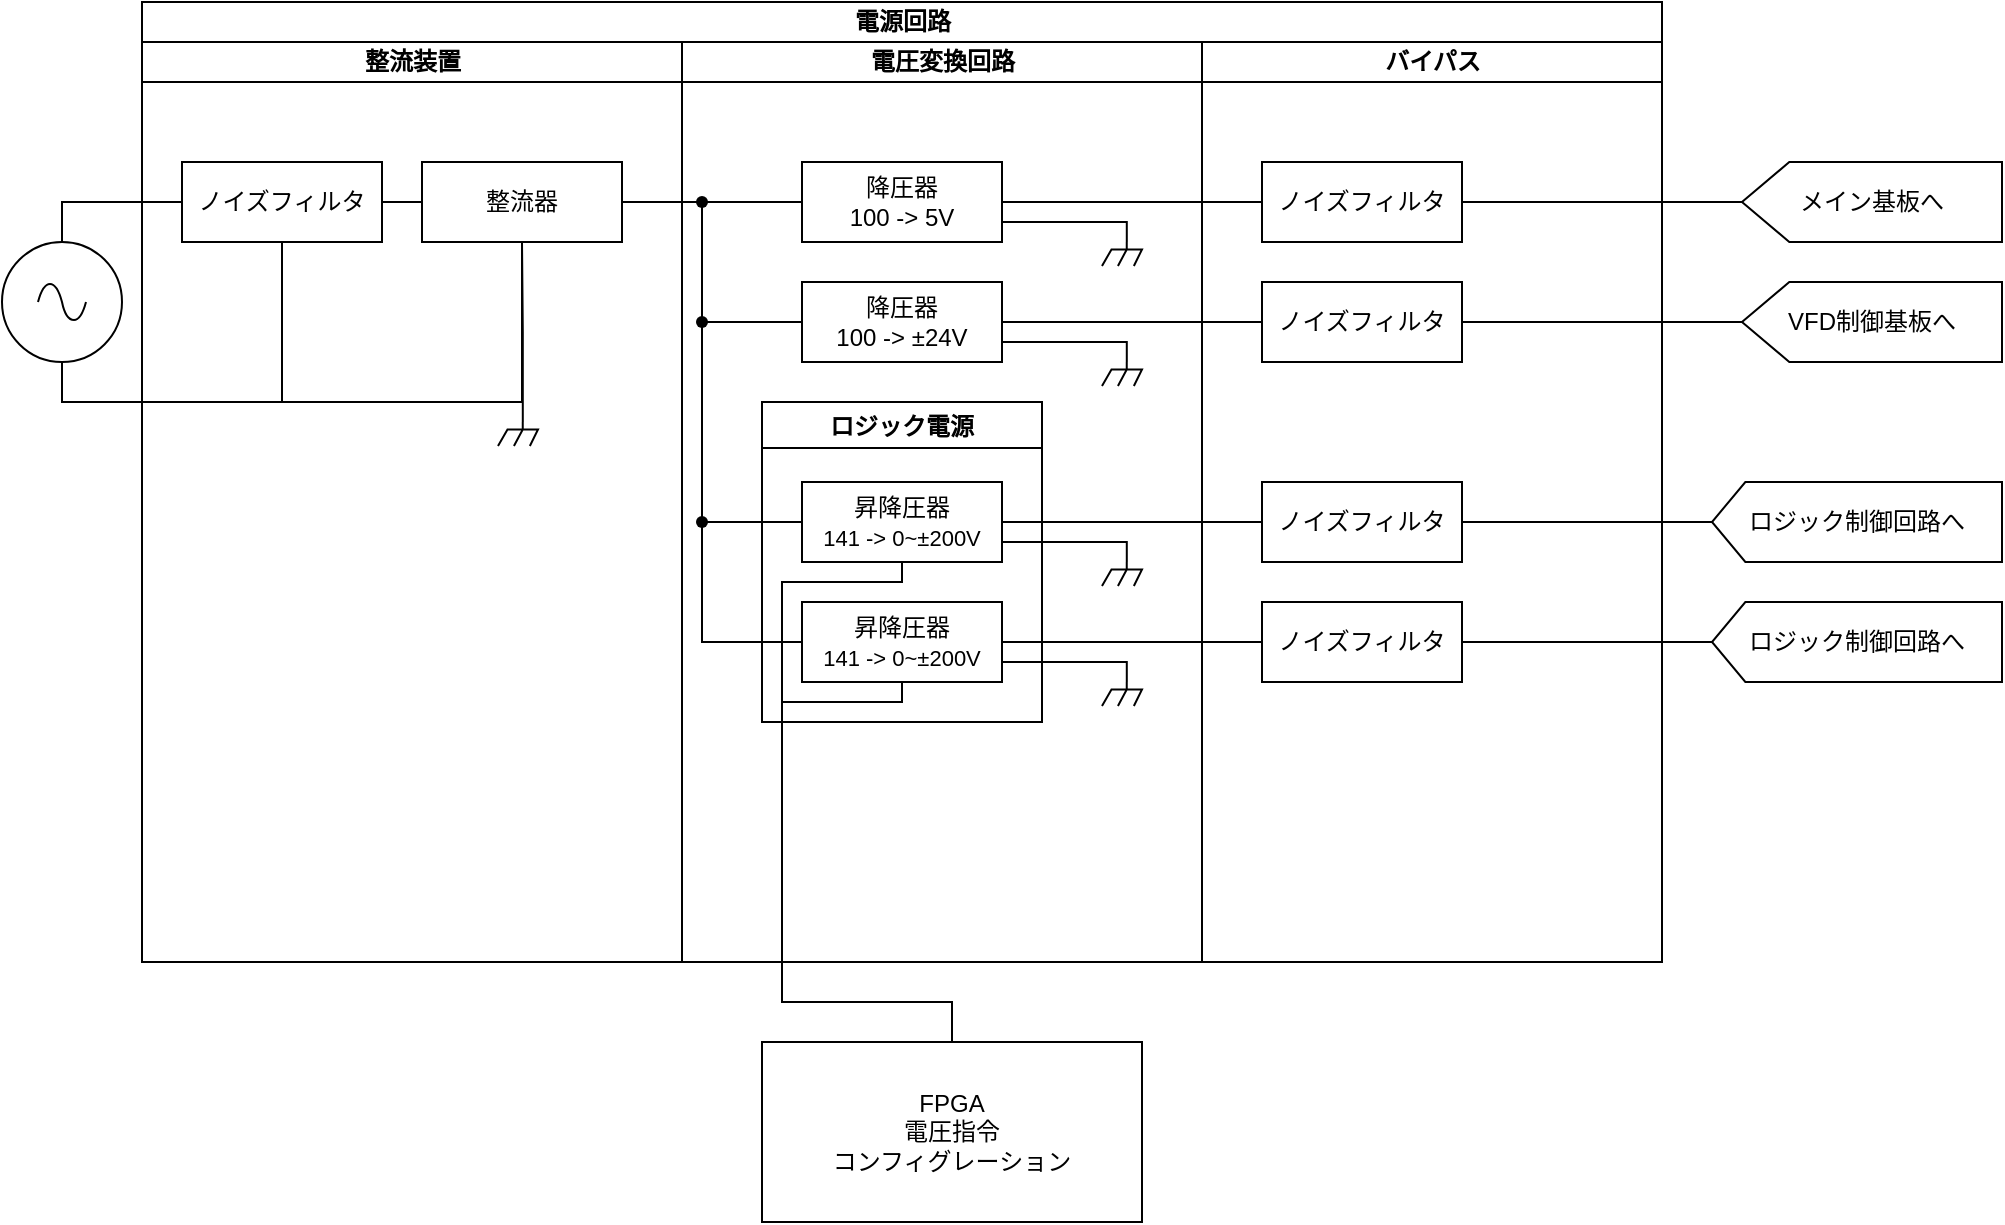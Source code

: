 <mxfile version="24.0.4" type="device">
  <diagram name="ページ1" id="MVhltHhQwK1aXUbjiPvW">
    <mxGraphModel dx="1434" dy="934" grid="1" gridSize="10" guides="1" tooltips="1" connect="1" arrows="1" fold="1" page="1" pageScale="1" pageWidth="1169" pageHeight="827" math="0" shadow="0">
      <root>
        <mxCell id="0" />
        <mxCell id="-31sPbP36zTMSeLjnYoi-22" value="背景" style="" parent="0" />
        <mxCell id="-31sPbP36zTMSeLjnYoi-18" value="電源回路" style="swimlane;childLayout=stackLayout;resizeParent=1;resizeParentMax=0;startSize=20;html=1;" parent="-31sPbP36zTMSeLjnYoi-22" vertex="1">
          <mxGeometry x="155" y="109" width="760" height="480" as="geometry" />
        </mxCell>
        <mxCell id="-31sPbP36zTMSeLjnYoi-19" value="整流装置" style="swimlane;startSize=20;html=1;" parent="-31sPbP36zTMSeLjnYoi-18" vertex="1">
          <mxGeometry y="20" width="270" height="460" as="geometry" />
        </mxCell>
        <mxCell id="-31sPbP36zTMSeLjnYoi-20" value="電圧変換回路" style="swimlane;startSize=20;html=1;" parent="-31sPbP36zTMSeLjnYoi-18" vertex="1">
          <mxGeometry x="270" y="20" width="260" height="460" as="geometry" />
        </mxCell>
        <mxCell id="-31sPbP36zTMSeLjnYoi-21" value="バイパス" style="swimlane;startSize=20;html=1;" parent="-31sPbP36zTMSeLjnYoi-18" vertex="1">
          <mxGeometry x="530" y="20" width="230" height="460" as="geometry" />
        </mxCell>
        <mxCell id="-31sPbP36zTMSeLjnYoi-46" value="ノイズフィルタ" style="whiteSpace=wrap;html=1;verticalAlign=middle;pointerEvents=1;shadow=0;dashed=0;" parent="-31sPbP36zTMSeLjnYoi-21" vertex="1">
          <mxGeometry x="30" y="60" width="100" height="40" as="geometry" />
        </mxCell>
        <mxCell id="-31sPbP36zTMSeLjnYoi-87" value="ノイズフィルタ" style="whiteSpace=wrap;html=1;verticalAlign=middle;pointerEvents=1;shadow=0;dashed=0;" parent="-31sPbP36zTMSeLjnYoi-21" vertex="1">
          <mxGeometry x="30" y="120" width="100" height="40" as="geometry" />
        </mxCell>
        <mxCell id="-31sPbP36zTMSeLjnYoi-88" value="ノイズフィルタ" style="whiteSpace=wrap;html=1;verticalAlign=middle;pointerEvents=1;shadow=0;dashed=0;" parent="-31sPbP36zTMSeLjnYoi-21" vertex="1">
          <mxGeometry x="30" y="220" width="100" height="40" as="geometry" />
        </mxCell>
        <mxCell id="-31sPbP36zTMSeLjnYoi-90" value="ノイズフィルタ" style="whiteSpace=wrap;html=1;verticalAlign=middle;pointerEvents=1;shadow=0;dashed=0;" parent="-31sPbP36zTMSeLjnYoi-21" vertex="1">
          <mxGeometry x="30" y="280" width="100" height="40" as="geometry" />
        </mxCell>
        <mxCell id="-31sPbP36zTMSeLjnYoi-84" value="&lt;font style=&quot;font-size: 12px;&quot;&gt;FPGA&lt;br style=&quot;font-size: 12px;&quot;&gt;電圧指令&lt;br style=&quot;font-size: 12px;&quot;&gt;コンフィグレーション&lt;/font&gt;" style="whiteSpace=wrap;html=1;verticalAlign=middle;pointerEvents=1;shadow=0;dashed=0;fontSize=12;" parent="-31sPbP36zTMSeLjnYoi-22" vertex="1">
          <mxGeometry x="465" y="629" width="190" height="90" as="geometry" />
        </mxCell>
        <mxCell id="-31sPbP36zTMSeLjnYoi-92" style="edgeStyle=orthogonalEdgeStyle;rounded=0;orthogonalLoop=1;jettySize=auto;html=1;entryX=0;entryY=0.5;entryDx=0;entryDy=0;strokeColor=default;align=center;verticalAlign=middle;fontFamily=Helvetica;fontSize=12;fontColor=default;labelBackgroundColor=default;startSize=8;endArrow=none;endSize=8;endFill=0;" parent="-31sPbP36zTMSeLjnYoi-22" source="-31sPbP36zTMSeLjnYoi-36" target="-31sPbP36zTMSeLjnYoi-90" edge="1">
          <mxGeometry relative="1" as="geometry" />
        </mxCell>
        <mxCell id="-31sPbP36zTMSeLjnYoi-93" style="edgeStyle=orthogonalEdgeStyle;rounded=0;orthogonalLoop=1;jettySize=auto;html=1;entryX=0;entryY=0.5;entryDx=0;entryDy=0;strokeColor=default;align=center;verticalAlign=middle;fontFamily=Helvetica;fontSize=12;fontColor=default;labelBackgroundColor=default;startSize=8;endArrow=none;endFill=0;endSize=8;" parent="-31sPbP36zTMSeLjnYoi-22" source="-31sPbP36zTMSeLjnYoi-32" target="-31sPbP36zTMSeLjnYoi-88" edge="1">
          <mxGeometry relative="1" as="geometry" />
        </mxCell>
        <mxCell id="-31sPbP36zTMSeLjnYoi-94" style="edgeStyle=orthogonalEdgeStyle;rounded=0;orthogonalLoop=1;jettySize=auto;html=1;entryX=0;entryY=0.5;entryDx=0;entryDy=0;strokeColor=default;align=center;verticalAlign=middle;fontFamily=Helvetica;fontSize=12;fontColor=default;labelBackgroundColor=default;startSize=8;endArrow=none;endFill=0;endSize=8;" parent="-31sPbP36zTMSeLjnYoi-22" source="-31sPbP36zTMSeLjnYoi-30" target="-31sPbP36zTMSeLjnYoi-87" edge="1">
          <mxGeometry relative="1" as="geometry" />
        </mxCell>
        <mxCell id="-31sPbP36zTMSeLjnYoi-111" value="メイン基板へ" style="shape=offPageConnector;whiteSpace=wrap;html=1;fontFamily=Helvetica;fontSize=12;fontColor=default;labelBackgroundColor=default;direction=south;size=0.182;" parent="-31sPbP36zTMSeLjnYoi-22" vertex="1">
          <mxGeometry x="955" y="189" width="130" height="40" as="geometry" />
        </mxCell>
        <mxCell id="-31sPbP36zTMSeLjnYoi-112" value="VFD制御基板へ" style="shape=offPageConnector;whiteSpace=wrap;html=1;fontFamily=Helvetica;fontSize=12;fontColor=default;labelBackgroundColor=default;direction=south;size=0.182;" parent="-31sPbP36zTMSeLjnYoi-22" vertex="1">
          <mxGeometry x="955" y="249" width="130" height="40" as="geometry" />
        </mxCell>
        <mxCell id="-31sPbP36zTMSeLjnYoi-114" value="ロジック制御回路へ" style="shape=offPageConnector;whiteSpace=wrap;html=1;fontFamily=Helvetica;fontSize=12;fontColor=default;labelBackgroundColor=default;direction=south;size=0.115;" parent="-31sPbP36zTMSeLjnYoi-22" vertex="1">
          <mxGeometry x="940" y="349" width="145" height="40" as="geometry" />
        </mxCell>
        <mxCell id="-31sPbP36zTMSeLjnYoi-115" value="ロジック制御回路へ" style="shape=offPageConnector;whiteSpace=wrap;html=1;fontFamily=Helvetica;fontSize=12;fontColor=default;labelBackgroundColor=default;direction=south;size=0.115;" parent="-31sPbP36zTMSeLjnYoi-22" vertex="1">
          <mxGeometry x="940" y="409" width="145" height="40" as="geometry" />
        </mxCell>
        <mxCell id="-31sPbP36zTMSeLjnYoi-116" style="edgeStyle=orthogonalEdgeStyle;rounded=0;orthogonalLoop=1;jettySize=auto;html=1;entryX=0.5;entryY=1;entryDx=0;entryDy=0;strokeColor=default;align=center;verticalAlign=middle;fontFamily=Helvetica;fontSize=12;fontColor=default;labelBackgroundColor=default;startSize=8;endArrow=none;endFill=0;endSize=8;" parent="-31sPbP36zTMSeLjnYoi-22" source="-31sPbP36zTMSeLjnYoi-46" target="-31sPbP36zTMSeLjnYoi-111" edge="1">
          <mxGeometry relative="1" as="geometry" />
        </mxCell>
        <mxCell id="-31sPbP36zTMSeLjnYoi-117" style="edgeStyle=orthogonalEdgeStyle;rounded=0;orthogonalLoop=1;jettySize=auto;html=1;entryX=0.5;entryY=1;entryDx=0;entryDy=0;strokeColor=default;align=center;verticalAlign=middle;fontFamily=Helvetica;fontSize=12;fontColor=default;labelBackgroundColor=default;startSize=8;endArrow=none;endFill=0;endSize=8;" parent="-31sPbP36zTMSeLjnYoi-22" source="-31sPbP36zTMSeLjnYoi-87" target="-31sPbP36zTMSeLjnYoi-112" edge="1">
          <mxGeometry relative="1" as="geometry" />
        </mxCell>
        <mxCell id="-31sPbP36zTMSeLjnYoi-118" style="edgeStyle=orthogonalEdgeStyle;rounded=0;orthogonalLoop=1;jettySize=auto;html=1;entryX=0.5;entryY=1;entryDx=0;entryDy=0;strokeColor=default;align=center;verticalAlign=middle;fontFamily=Helvetica;fontSize=12;fontColor=default;labelBackgroundColor=default;startSize=8;endArrow=none;endFill=0;endSize=8;" parent="-31sPbP36zTMSeLjnYoi-22" source="-31sPbP36zTMSeLjnYoi-88" target="-31sPbP36zTMSeLjnYoi-114" edge="1">
          <mxGeometry relative="1" as="geometry" />
        </mxCell>
        <mxCell id="-31sPbP36zTMSeLjnYoi-119" style="edgeStyle=orthogonalEdgeStyle;rounded=0;orthogonalLoop=1;jettySize=auto;html=1;entryX=0.5;entryY=1;entryDx=0;entryDy=0;strokeColor=default;align=center;verticalAlign=middle;fontFamily=Helvetica;fontSize=12;fontColor=default;labelBackgroundColor=default;startSize=8;endArrow=none;endFill=0;endSize=8;" parent="-31sPbP36zTMSeLjnYoi-22" source="-31sPbP36zTMSeLjnYoi-90" target="-31sPbP36zTMSeLjnYoi-115" edge="1">
          <mxGeometry relative="1" as="geometry" />
        </mxCell>
        <mxCell id="1" value="モデル" parent="0" />
        <mxCell id="-31sPbP36zTMSeLjnYoi-8" value="ノイズフィルタ" style="whiteSpace=wrap;html=1;verticalAlign=middle;pointerEvents=1;shadow=0;dashed=0;" parent="1" vertex="1">
          <mxGeometry x="175" y="189" width="100" height="40" as="geometry" />
        </mxCell>
        <mxCell id="-31sPbP36zTMSeLjnYoi-77" style="edgeStyle=orthogonalEdgeStyle;rounded=0;orthogonalLoop=1;jettySize=auto;html=1;exitX=0.5;exitY=0;exitDx=0;exitDy=0;exitPerimeter=0;entryX=0;entryY=0.5;entryDx=0;entryDy=0;strokeColor=default;align=center;verticalAlign=middle;fontFamily=Helvetica;fontSize=12;fontColor=default;labelBackgroundColor=default;startSize=8;endArrow=none;endSize=8;endFill=0;" parent="1" source="-31sPbP36zTMSeLjnYoi-5" target="-31sPbP36zTMSeLjnYoi-8" edge="1">
          <mxGeometry relative="1" as="geometry" />
        </mxCell>
        <mxCell id="-31sPbP36zTMSeLjnYoi-5" value="" style="pointerEvents=1;verticalLabelPosition=bottom;shadow=0;dashed=0;align=center;html=1;verticalAlign=top;shape=mxgraph.electrical.signal_sources.source;aspect=fixed;points=[[0.5,0,0],[1,0.5,0],[0.5,1,0],[0,0.5,0]];elSignalType=ac;" parent="1" vertex="1">
          <mxGeometry x="85" y="229" width="60" height="60" as="geometry" />
        </mxCell>
        <mxCell id="-31sPbP36zTMSeLjnYoi-15" value="整流器" style="whiteSpace=wrap;html=1;verticalAlign=middle;pointerEvents=1;shadow=0;dashed=0;" parent="1" vertex="1">
          <mxGeometry x="295" y="189" width="100" height="40" as="geometry" />
        </mxCell>
        <mxCell id="-31sPbP36zTMSeLjnYoi-16" style="edgeStyle=none;curved=1;rounded=0;orthogonalLoop=1;jettySize=auto;html=1;fontSize=12;startSize=8;endSize=8;endArrow=none;endFill=0;" parent="1" source="-31sPbP36zTMSeLjnYoi-8" target="-31sPbP36zTMSeLjnYoi-15" edge="1">
          <mxGeometry relative="1" as="geometry" />
        </mxCell>
        <mxCell id="-31sPbP36zTMSeLjnYoi-17" style="edgeStyle=orthogonalEdgeStyle;rounded=0;orthogonalLoop=1;jettySize=auto;html=1;fontSize=12;startSize=8;endSize=8;endArrow=none;endFill=0;entryX=0.5;entryY=1;entryDx=0;entryDy=0;entryPerimeter=0;" parent="1" source="-31sPbP36zTMSeLjnYoi-15" target="-31sPbP36zTMSeLjnYoi-5" edge="1">
          <mxGeometry relative="1" as="geometry">
            <mxPoint x="215" y="369" as="targetPoint" />
            <Array as="points">
              <mxPoint x="345" y="309" />
              <mxPoint x="115" y="309" />
            </Array>
          </mxGeometry>
        </mxCell>
        <mxCell id="-31sPbP36zTMSeLjnYoi-47" style="edgeStyle=none;curved=1;rounded=0;orthogonalLoop=1;jettySize=auto;html=1;fontSize=12;startSize=8;endSize=8;endArrow=none;endFill=0;" parent="1" source="-31sPbP36zTMSeLjnYoi-28" target="-31sPbP36zTMSeLjnYoi-46" edge="1">
          <mxGeometry relative="1" as="geometry" />
        </mxCell>
        <mxCell id="-31sPbP36zTMSeLjnYoi-28" value="降圧器&lt;br&gt;100 -&amp;gt; 5V" style="whiteSpace=wrap;html=1;verticalAlign=middle;pointerEvents=1;shadow=0;dashed=0;" parent="1" vertex="1">
          <mxGeometry x="485" y="189" width="100" height="40" as="geometry" />
        </mxCell>
        <mxCell id="-31sPbP36zTMSeLjnYoi-30" value="降圧器&lt;br&gt;100 -&amp;gt; ±24V" style="whiteSpace=wrap;html=1;verticalAlign=middle;pointerEvents=1;shadow=0;dashed=0;" parent="1" vertex="1">
          <mxGeometry x="485" y="249" width="100" height="40" as="geometry" />
        </mxCell>
        <mxCell id="-31sPbP36zTMSeLjnYoi-82" style="edgeStyle=orthogonalEdgeStyle;rounded=0;orthogonalLoop=1;jettySize=auto;html=1;exitX=0.5;exitY=1;exitDx=0;exitDy=0;strokeColor=default;align=center;verticalAlign=middle;fontFamily=Helvetica;fontSize=12;fontColor=default;labelBackgroundColor=default;startSize=8;endArrow=none;endSize=8;entryX=0.5;entryY=0;entryDx=0;entryDy=0;endFill=0;" parent="1" source="-31sPbP36zTMSeLjnYoi-32" target="-31sPbP36zTMSeLjnYoi-84" edge="1">
          <mxGeometry relative="1" as="geometry">
            <mxPoint x="475" y="629" as="targetPoint" />
            <Array as="points">
              <mxPoint x="535" y="399" />
              <mxPoint x="475" y="399" />
              <mxPoint x="475" y="609" />
              <mxPoint x="560" y="609" />
            </Array>
          </mxGeometry>
        </mxCell>
        <mxCell id="-31sPbP36zTMSeLjnYoi-32" value="昇降圧器&lt;br&gt;&lt;font style=&quot;font-size: 11px;&quot;&gt;141 -&amp;gt; 0~±200V&lt;/font&gt;" style="whiteSpace=wrap;html=1;verticalAlign=middle;pointerEvents=1;shadow=0;dashed=0;" parent="1" vertex="1">
          <mxGeometry x="485" y="349" width="100" height="40" as="geometry" />
        </mxCell>
        <mxCell id="-31sPbP36zTMSeLjnYoi-83" style="edgeStyle=orthogonalEdgeStyle;rounded=0;orthogonalLoop=1;jettySize=auto;html=1;exitX=0.5;exitY=1;exitDx=0;exitDy=0;strokeColor=default;align=center;verticalAlign=middle;fontFamily=Helvetica;fontSize=12;fontColor=default;labelBackgroundColor=default;startSize=8;endArrow=none;endSize=8;entryX=0.5;entryY=0;entryDx=0;entryDy=0;endFill=0;" parent="1" source="-31sPbP36zTMSeLjnYoi-36" target="-31sPbP36zTMSeLjnYoi-84" edge="1">
          <mxGeometry relative="1" as="geometry">
            <mxPoint x="475" y="629" as="targetPoint" />
            <Array as="points">
              <mxPoint x="535" y="459" />
              <mxPoint x="475" y="459" />
              <mxPoint x="475" y="609" />
              <mxPoint x="560" y="609" />
            </Array>
          </mxGeometry>
        </mxCell>
        <mxCell id="-31sPbP36zTMSeLjnYoi-36" value="昇降圧器&lt;br&gt;&lt;font style=&quot;font-size: 11px;&quot;&gt;141 -&amp;gt; 0~±200V&lt;/font&gt;" style="whiteSpace=wrap;html=1;verticalAlign=middle;pointerEvents=1;shadow=0;dashed=0;" parent="1" vertex="1">
          <mxGeometry x="485" y="409" width="100" height="40" as="geometry" />
        </mxCell>
        <mxCell id="-31sPbP36zTMSeLjnYoi-42" value="ロジック電源" style="swimlane;" parent="1" vertex="1">
          <mxGeometry x="465" y="309" width="140" height="160" as="geometry" />
        </mxCell>
        <mxCell id="-31sPbP36zTMSeLjnYoi-53" style="edgeStyle=none;curved=1;rounded=0;orthogonalLoop=1;jettySize=auto;html=1;entryX=0;entryY=0.5;entryDx=0;entryDy=0;fontSize=12;startSize=8;endSize=8;endArrow=none;endFill=0;" parent="1" source="-31sPbP36zTMSeLjnYoi-51" target="-31sPbP36zTMSeLjnYoi-28" edge="1">
          <mxGeometry relative="1" as="geometry" />
        </mxCell>
        <mxCell id="-31sPbP36zTMSeLjnYoi-51" value="" style="shape=waypoint;sketch=0;fillStyle=solid;size=6;pointerEvents=1;points=[];fillColor=none;resizable=0;rotatable=0;perimeter=centerPerimeter;snapToPoint=1;" parent="1" vertex="1">
          <mxGeometry x="425" y="199" width="20" height="20" as="geometry" />
        </mxCell>
        <mxCell id="-31sPbP36zTMSeLjnYoi-52" style="edgeStyle=none;curved=1;rounded=0;orthogonalLoop=1;jettySize=auto;html=1;exitX=1;exitY=0.5;exitDx=0;exitDy=0;entryX=0.291;entryY=0.438;entryDx=0;entryDy=0;entryPerimeter=0;fontSize=12;startSize=8;endSize=8;endArrow=none;endFill=0;" parent="1" source="-31sPbP36zTMSeLjnYoi-15" target="-31sPbP36zTMSeLjnYoi-51" edge="1">
          <mxGeometry relative="1" as="geometry" />
        </mxCell>
        <mxCell id="-31sPbP36zTMSeLjnYoi-63" style="edgeStyle=none;curved=1;rounded=0;orthogonalLoop=1;jettySize=auto;html=1;entryX=0;entryY=0.5;entryDx=0;entryDy=0;fontSize=12;startSize=8;endSize=8;endArrow=none;endFill=0;" parent="1" source="-31sPbP36zTMSeLjnYoi-56" target="-31sPbP36zTMSeLjnYoi-30" edge="1">
          <mxGeometry relative="1" as="geometry" />
        </mxCell>
        <mxCell id="-31sPbP36zTMSeLjnYoi-56" value="" style="shape=waypoint;sketch=0;fillStyle=solid;size=6;pointerEvents=1;points=[];fillColor=none;resizable=0;rotatable=0;perimeter=centerPerimeter;snapToPoint=1;" parent="1" vertex="1">
          <mxGeometry x="425" y="259" width="20" height="20" as="geometry" />
        </mxCell>
        <mxCell id="-31sPbP36zTMSeLjnYoi-61" style="edgeStyle=orthogonalEdgeStyle;rounded=0;orthogonalLoop=1;jettySize=auto;html=1;entryX=0;entryY=0.5;entryDx=0;entryDy=0;fontSize=12;startSize=8;endSize=8;endArrow=none;endFill=0;" parent="1" source="-31sPbP36zTMSeLjnYoi-57" target="-31sPbP36zTMSeLjnYoi-36" edge="1">
          <mxGeometry relative="1" as="geometry">
            <Array as="points">
              <mxPoint x="435" y="429" />
            </Array>
          </mxGeometry>
        </mxCell>
        <mxCell id="-31sPbP36zTMSeLjnYoi-62" style="edgeStyle=none;curved=1;rounded=0;orthogonalLoop=1;jettySize=auto;html=1;fontSize=12;startSize=8;endSize=8;endArrow=none;endFill=0;" parent="1" source="-31sPbP36zTMSeLjnYoi-57" target="-31sPbP36zTMSeLjnYoi-32" edge="1">
          <mxGeometry relative="1" as="geometry" />
        </mxCell>
        <mxCell id="-31sPbP36zTMSeLjnYoi-57" value="" style="shape=waypoint;sketch=0;fillStyle=solid;size=6;pointerEvents=1;points=[];fillColor=none;resizable=0;rotatable=0;perimeter=centerPerimeter;snapToPoint=1;" parent="1" vertex="1">
          <mxGeometry x="425" y="359" width="20" height="20" as="geometry" />
        </mxCell>
        <mxCell id="-31sPbP36zTMSeLjnYoi-59" style="edgeStyle=none;curved=1;rounded=0;orthogonalLoop=1;jettySize=auto;html=1;entryX=0.3;entryY=0.38;entryDx=0;entryDy=0;entryPerimeter=0;fontSize=12;startSize=8;endSize=8;endArrow=none;endFill=0;" parent="1" source="-31sPbP36zTMSeLjnYoi-51" target="-31sPbP36zTMSeLjnYoi-56" edge="1">
          <mxGeometry relative="1" as="geometry" />
        </mxCell>
        <mxCell id="-31sPbP36zTMSeLjnYoi-60" style="edgeStyle=none;curved=1;rounded=0;orthogonalLoop=1;jettySize=auto;html=1;entryX=0.28;entryY=0.3;entryDx=0;entryDy=0;entryPerimeter=0;fontSize=12;startSize=8;endSize=8;endArrow=none;endFill=0;" parent="1" source="-31sPbP36zTMSeLjnYoi-56" target="-31sPbP36zTMSeLjnYoi-57" edge="1">
          <mxGeometry relative="1" as="geometry" />
        </mxCell>
        <mxCell id="-31sPbP36zTMSeLjnYoi-65" value="" style="pointerEvents=1;verticalLabelPosition=bottom;shadow=0;dashed=0;align=center;html=1;verticalAlign=top;shape=mxgraph.electrical.miscellaneous.chassis;" parent="1" vertex="1">
          <mxGeometry x="635" y="229" width="20" height="12" as="geometry" />
        </mxCell>
        <mxCell id="-31sPbP36zTMSeLjnYoi-66" value="" style="pointerEvents=1;verticalLabelPosition=bottom;shadow=0;dashed=0;align=center;html=1;verticalAlign=top;shape=mxgraph.electrical.miscellaneous.chassis;" parent="1" vertex="1">
          <mxGeometry x="635" y="289" width="20" height="12" as="geometry" />
        </mxCell>
        <mxCell id="-31sPbP36zTMSeLjnYoi-70" style="edgeStyle=orthogonalEdgeStyle;rounded=0;orthogonalLoop=1;jettySize=auto;html=1;exitX=0.62;exitY=0;exitDx=0;exitDy=0;exitPerimeter=0;entryX=1;entryY=0.75;entryDx=0;entryDy=0;fontSize=12;startSize=8;endSize=8;endArrow=none;endFill=0;" parent="1" source="-31sPbP36zTMSeLjnYoi-67" target="-31sPbP36zTMSeLjnYoi-32" edge="1">
          <mxGeometry relative="1" as="geometry">
            <Array as="points">
              <mxPoint x="647" y="379" />
            </Array>
          </mxGeometry>
        </mxCell>
        <mxCell id="-31sPbP36zTMSeLjnYoi-67" value="" style="pointerEvents=1;verticalLabelPosition=bottom;shadow=0;dashed=0;align=center;html=1;verticalAlign=top;shape=mxgraph.electrical.miscellaneous.chassis;" parent="1" vertex="1">
          <mxGeometry x="635" y="389" width="20" height="12" as="geometry" />
        </mxCell>
        <mxCell id="-31sPbP36zTMSeLjnYoi-68" value="" style="pointerEvents=1;verticalLabelPosition=bottom;shadow=0;dashed=0;align=center;html=1;verticalAlign=top;shape=mxgraph.electrical.miscellaneous.chassis;" parent="1" vertex="1">
          <mxGeometry x="635" y="449" width="20" height="12" as="geometry" />
        </mxCell>
        <mxCell id="-31sPbP36zTMSeLjnYoi-69" style="edgeStyle=orthogonalEdgeStyle;rounded=0;orthogonalLoop=1;jettySize=auto;html=1;exitX=1;exitY=0.75;exitDx=0;exitDy=0;entryX=0.62;entryY=0;entryDx=0;entryDy=0;entryPerimeter=0;fontSize=12;startSize=8;endSize=8;endArrow=none;endFill=0;" parent="1" source="-31sPbP36zTMSeLjnYoi-36" target="-31sPbP36zTMSeLjnYoi-68" edge="1">
          <mxGeometry relative="1" as="geometry">
            <Array as="points">
              <mxPoint x="647" y="439" />
            </Array>
          </mxGeometry>
        </mxCell>
        <mxCell id="-31sPbP36zTMSeLjnYoi-72" style="edgeStyle=orthogonalEdgeStyle;rounded=0;orthogonalLoop=1;jettySize=auto;html=1;exitX=1;exitY=0.75;exitDx=0;exitDy=0;entryX=0.62;entryY=0;entryDx=0;entryDy=0;entryPerimeter=0;fontSize=12;startSize=8;endSize=8;endArrow=none;endFill=0;" parent="1" source="-31sPbP36zTMSeLjnYoi-30" target="-31sPbP36zTMSeLjnYoi-66" edge="1">
          <mxGeometry relative="1" as="geometry">
            <Array as="points">
              <mxPoint x="647" y="279" />
            </Array>
          </mxGeometry>
        </mxCell>
        <mxCell id="-31sPbP36zTMSeLjnYoi-73" style="edgeStyle=orthogonalEdgeStyle;rounded=0;orthogonalLoop=1;jettySize=auto;html=1;exitX=1;exitY=0.75;exitDx=0;exitDy=0;entryX=0.62;entryY=0;entryDx=0;entryDy=0;entryPerimeter=0;strokeColor=default;align=center;verticalAlign=middle;fontFamily=Helvetica;fontSize=12;fontColor=default;labelBackgroundColor=default;startSize=8;endArrow=none;endSize=8;endFill=0;" parent="1" source="-31sPbP36zTMSeLjnYoi-28" target="-31sPbP36zTMSeLjnYoi-65" edge="1">
          <mxGeometry relative="1" as="geometry">
            <Array as="points">
              <mxPoint x="647" y="219" />
            </Array>
          </mxGeometry>
        </mxCell>
        <mxCell id="-31sPbP36zTMSeLjnYoi-75" style="edgeStyle=orthogonalEdgeStyle;rounded=0;orthogonalLoop=1;jettySize=auto;html=1;exitX=0.62;exitY=0;exitDx=0;exitDy=0;exitPerimeter=0;strokeColor=default;align=center;verticalAlign=middle;fontFamily=Helvetica;fontSize=12;fontColor=default;labelBackgroundColor=default;startSize=8;endArrow=none;endSize=8;entryX=0.5;entryY=1;entryDx=0;entryDy=0;endFill=0;" parent="1" source="-31sPbP36zTMSeLjnYoi-74" target="-31sPbP36zTMSeLjnYoi-15" edge="1">
          <mxGeometry relative="1" as="geometry">
            <mxPoint x="345.393" y="359" as="targetPoint" />
          </mxGeometry>
        </mxCell>
        <mxCell id="-31sPbP36zTMSeLjnYoi-74" value="" style="pointerEvents=1;verticalLabelPosition=bottom;shadow=0;dashed=0;align=center;html=1;verticalAlign=top;shape=mxgraph.electrical.miscellaneous.chassis;" parent="1" vertex="1">
          <mxGeometry x="333" y="319" width="20" height="12" as="geometry" />
        </mxCell>
        <mxCell id="-31sPbP36zTMSeLjnYoi-78" style="edgeStyle=orthogonalEdgeStyle;rounded=0;orthogonalLoop=1;jettySize=auto;html=1;exitX=0.5;exitY=1;exitDx=0;exitDy=0;entryX=0.5;entryY=1;entryDx=0;entryDy=0;entryPerimeter=0;strokeColor=default;align=center;verticalAlign=middle;fontFamily=Helvetica;fontSize=12;fontColor=default;labelBackgroundColor=default;startSize=8;endArrow=none;endSize=8;endFill=0;" parent="1" source="-31sPbP36zTMSeLjnYoi-8" target="-31sPbP36zTMSeLjnYoi-5" edge="1">
          <mxGeometry relative="1" as="geometry">
            <Array as="points">
              <mxPoint x="225" y="309" />
              <mxPoint x="115" y="309" />
            </Array>
          </mxGeometry>
        </mxCell>
      </root>
    </mxGraphModel>
  </diagram>
</mxfile>
